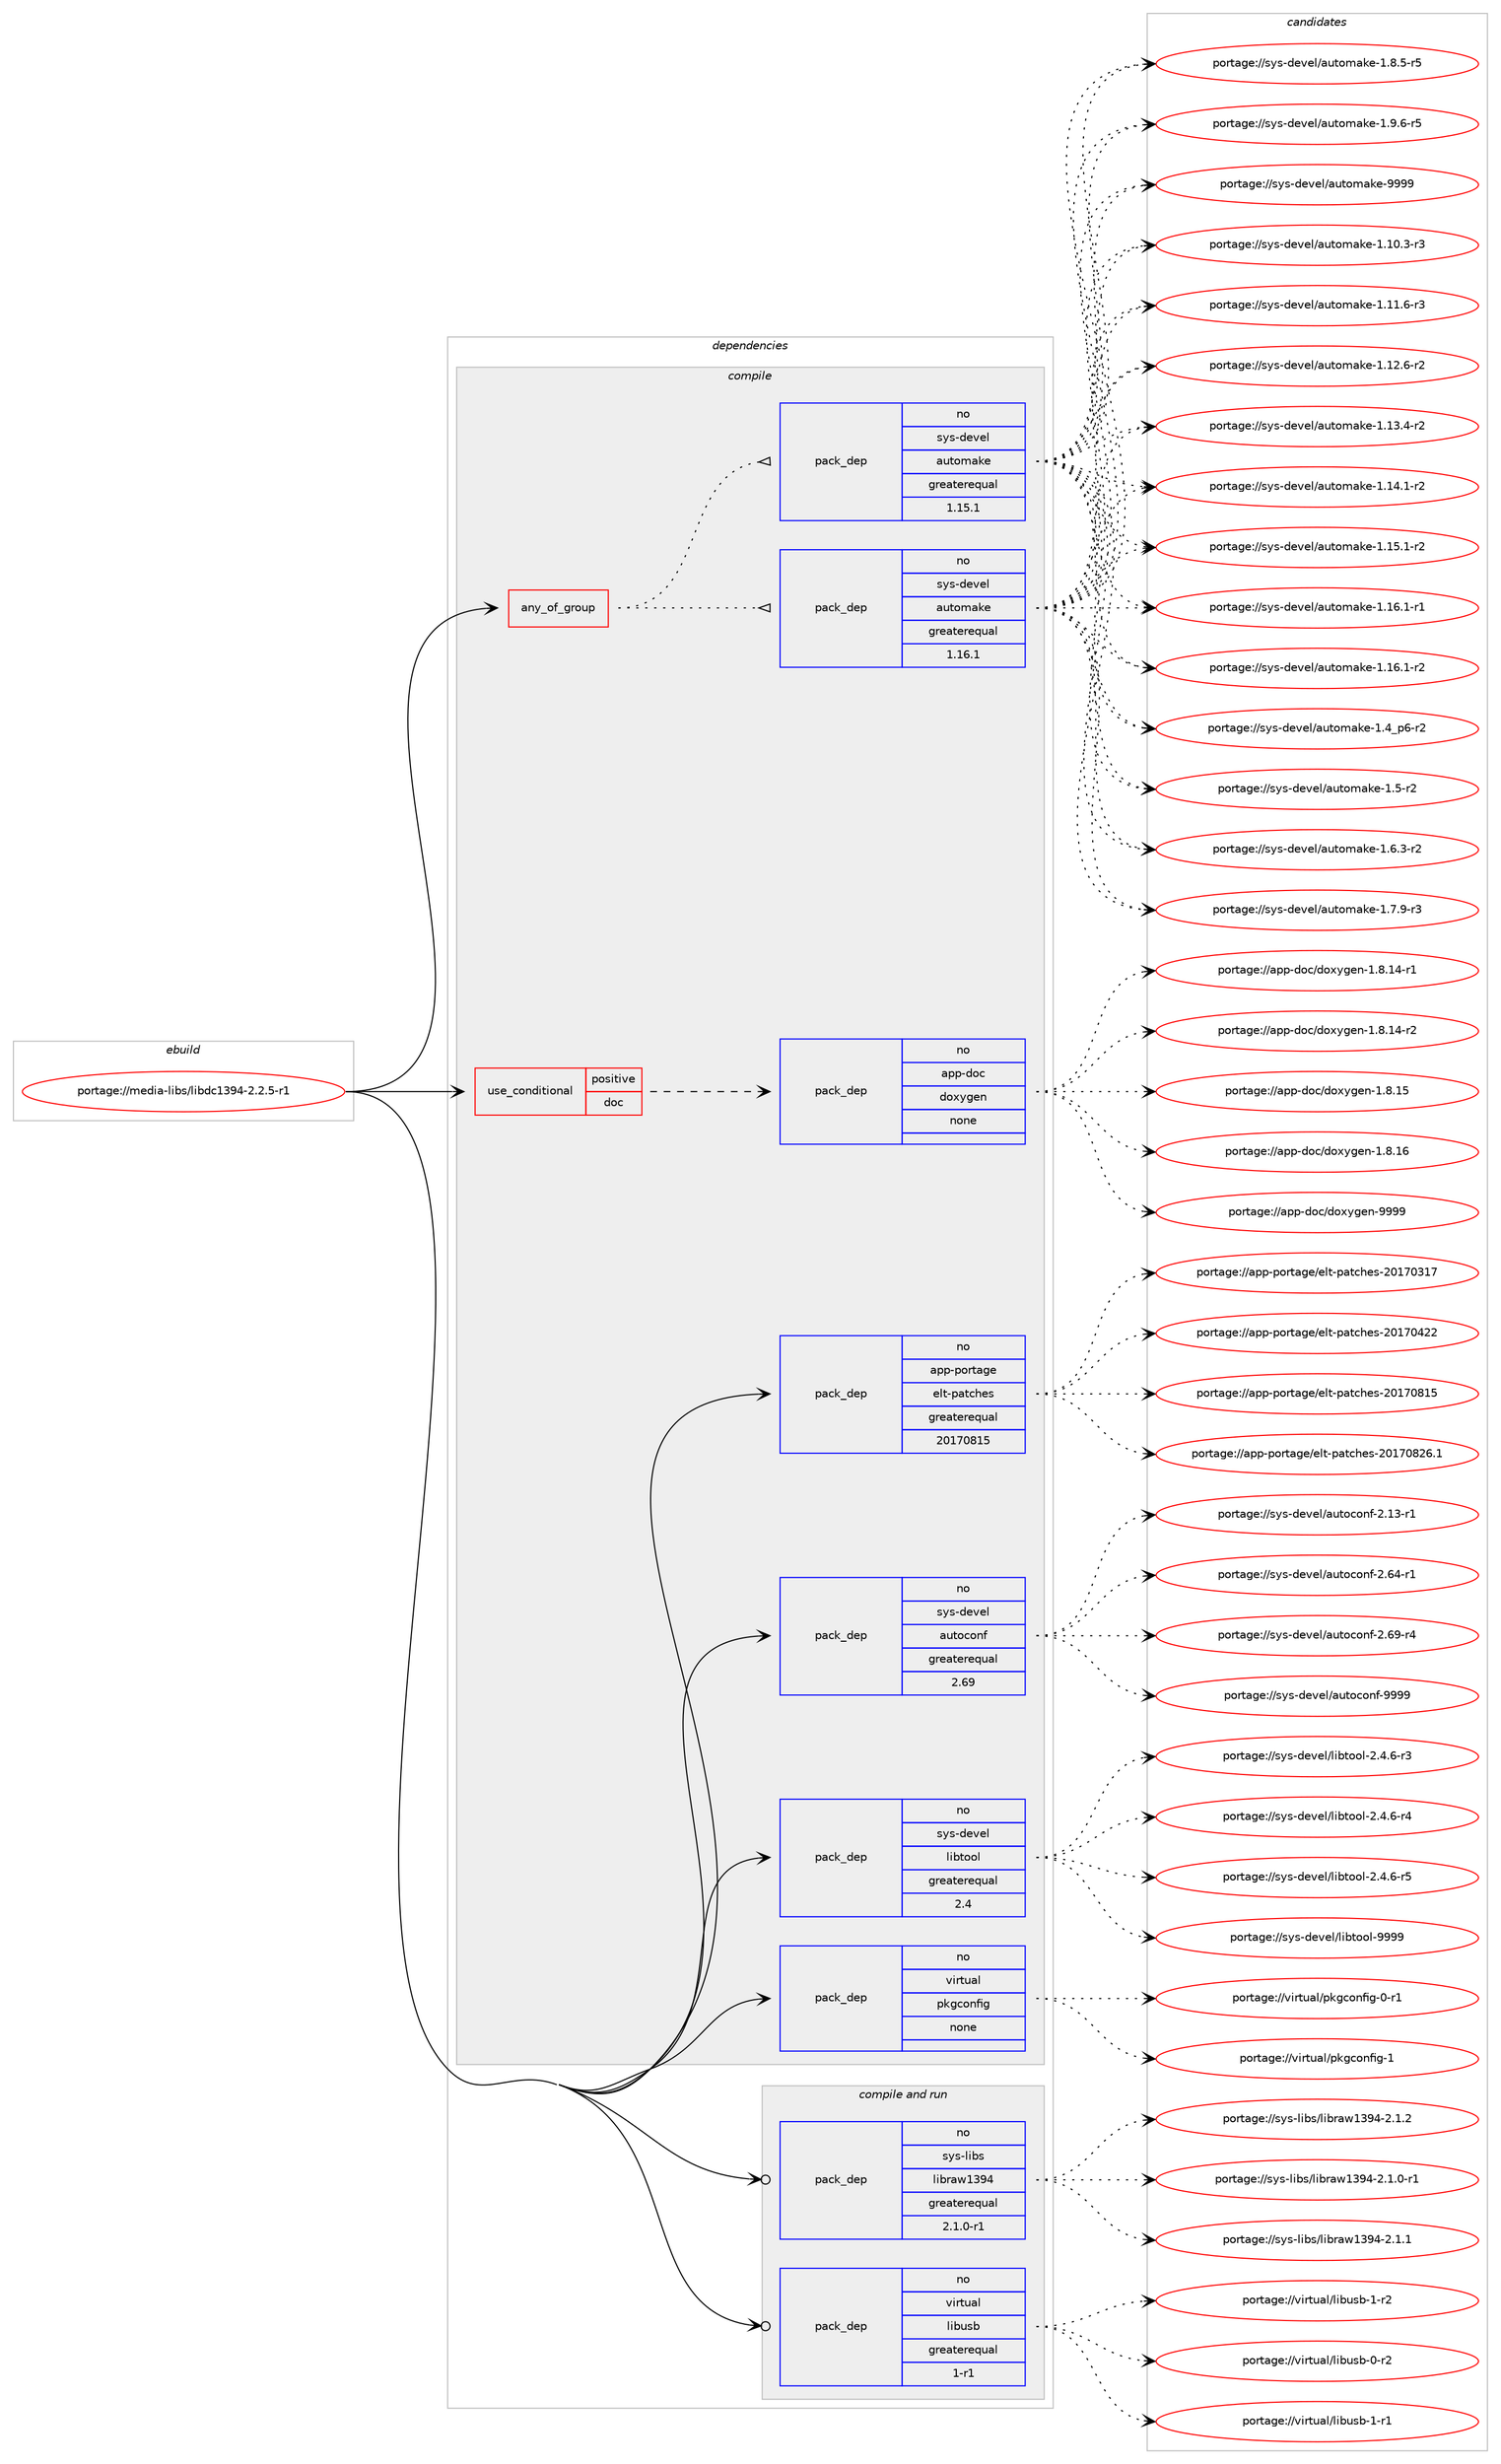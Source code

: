digraph prolog {

# *************
# Graph options
# *************

newrank=true;
concentrate=true;
compound=true;
graph [rankdir=LR,fontname=Helvetica,fontsize=10,ranksep=1.5];#, ranksep=2.5, nodesep=0.2];
edge  [arrowhead=vee];
node  [fontname=Helvetica,fontsize=10];

# **********
# The ebuild
# **********

subgraph cluster_leftcol {
color=gray;
rank=same;
label=<<i>ebuild</i>>;
id [label="portage://media-libs/libdc1394-2.2.5-r1", color=red, width=4, href="../media-libs/libdc1394-2.2.5-r1.svg"];
}

# ****************
# The dependencies
# ****************

subgraph cluster_midcol {
color=gray;
label=<<i>dependencies</i>>;
subgraph cluster_compile {
fillcolor="#eeeeee";
style=filled;
label=<<i>compile</i>>;
subgraph any5053 {
dependency320168 [label=<<TABLE BORDER="0" CELLBORDER="1" CELLSPACING="0" CELLPADDING="4"><TR><TD CELLPADDING="10">any_of_group</TD></TR></TABLE>>, shape=none, color=red];subgraph pack235050 {
dependency320169 [label=<<TABLE BORDER="0" CELLBORDER="1" CELLSPACING="0" CELLPADDING="4" WIDTH="220"><TR><TD ROWSPAN="6" CELLPADDING="30">pack_dep</TD></TR><TR><TD WIDTH="110">no</TD></TR><TR><TD>sys-devel</TD></TR><TR><TD>automake</TD></TR><TR><TD>greaterequal</TD></TR><TR><TD>1.16.1</TD></TR></TABLE>>, shape=none, color=blue];
}
dependency320168:e -> dependency320169:w [weight=20,style="dotted",arrowhead="oinv"];
subgraph pack235051 {
dependency320170 [label=<<TABLE BORDER="0" CELLBORDER="1" CELLSPACING="0" CELLPADDING="4" WIDTH="220"><TR><TD ROWSPAN="6" CELLPADDING="30">pack_dep</TD></TR><TR><TD WIDTH="110">no</TD></TR><TR><TD>sys-devel</TD></TR><TR><TD>automake</TD></TR><TR><TD>greaterequal</TD></TR><TR><TD>1.15.1</TD></TR></TABLE>>, shape=none, color=blue];
}
dependency320168:e -> dependency320170:w [weight=20,style="dotted",arrowhead="oinv"];
}
id:e -> dependency320168:w [weight=20,style="solid",arrowhead="vee"];
subgraph cond79937 {
dependency320171 [label=<<TABLE BORDER="0" CELLBORDER="1" CELLSPACING="0" CELLPADDING="4"><TR><TD ROWSPAN="3" CELLPADDING="10">use_conditional</TD></TR><TR><TD>positive</TD></TR><TR><TD>doc</TD></TR></TABLE>>, shape=none, color=red];
subgraph pack235052 {
dependency320172 [label=<<TABLE BORDER="0" CELLBORDER="1" CELLSPACING="0" CELLPADDING="4" WIDTH="220"><TR><TD ROWSPAN="6" CELLPADDING="30">pack_dep</TD></TR><TR><TD WIDTH="110">no</TD></TR><TR><TD>app-doc</TD></TR><TR><TD>doxygen</TD></TR><TR><TD>none</TD></TR><TR><TD></TD></TR></TABLE>>, shape=none, color=blue];
}
dependency320171:e -> dependency320172:w [weight=20,style="dashed",arrowhead="vee"];
}
id:e -> dependency320171:w [weight=20,style="solid",arrowhead="vee"];
subgraph pack235053 {
dependency320173 [label=<<TABLE BORDER="0" CELLBORDER="1" CELLSPACING="0" CELLPADDING="4" WIDTH="220"><TR><TD ROWSPAN="6" CELLPADDING="30">pack_dep</TD></TR><TR><TD WIDTH="110">no</TD></TR><TR><TD>app-portage</TD></TR><TR><TD>elt-patches</TD></TR><TR><TD>greaterequal</TD></TR><TR><TD>20170815</TD></TR></TABLE>>, shape=none, color=blue];
}
id:e -> dependency320173:w [weight=20,style="solid",arrowhead="vee"];
subgraph pack235054 {
dependency320174 [label=<<TABLE BORDER="0" CELLBORDER="1" CELLSPACING="0" CELLPADDING="4" WIDTH="220"><TR><TD ROWSPAN="6" CELLPADDING="30">pack_dep</TD></TR><TR><TD WIDTH="110">no</TD></TR><TR><TD>sys-devel</TD></TR><TR><TD>autoconf</TD></TR><TR><TD>greaterequal</TD></TR><TR><TD>2.69</TD></TR></TABLE>>, shape=none, color=blue];
}
id:e -> dependency320174:w [weight=20,style="solid",arrowhead="vee"];
subgraph pack235055 {
dependency320175 [label=<<TABLE BORDER="0" CELLBORDER="1" CELLSPACING="0" CELLPADDING="4" WIDTH="220"><TR><TD ROWSPAN="6" CELLPADDING="30">pack_dep</TD></TR><TR><TD WIDTH="110">no</TD></TR><TR><TD>sys-devel</TD></TR><TR><TD>libtool</TD></TR><TR><TD>greaterequal</TD></TR><TR><TD>2.4</TD></TR></TABLE>>, shape=none, color=blue];
}
id:e -> dependency320175:w [weight=20,style="solid",arrowhead="vee"];
subgraph pack235056 {
dependency320176 [label=<<TABLE BORDER="0" CELLBORDER="1" CELLSPACING="0" CELLPADDING="4" WIDTH="220"><TR><TD ROWSPAN="6" CELLPADDING="30">pack_dep</TD></TR><TR><TD WIDTH="110">no</TD></TR><TR><TD>virtual</TD></TR><TR><TD>pkgconfig</TD></TR><TR><TD>none</TD></TR><TR><TD></TD></TR></TABLE>>, shape=none, color=blue];
}
id:e -> dependency320176:w [weight=20,style="solid",arrowhead="vee"];
}
subgraph cluster_compileandrun {
fillcolor="#eeeeee";
style=filled;
label=<<i>compile and run</i>>;
subgraph pack235057 {
dependency320177 [label=<<TABLE BORDER="0" CELLBORDER="1" CELLSPACING="0" CELLPADDING="4" WIDTH="220"><TR><TD ROWSPAN="6" CELLPADDING="30">pack_dep</TD></TR><TR><TD WIDTH="110">no</TD></TR><TR><TD>sys-libs</TD></TR><TR><TD>libraw1394</TD></TR><TR><TD>greaterequal</TD></TR><TR><TD>2.1.0-r1</TD></TR></TABLE>>, shape=none, color=blue];
}
id:e -> dependency320177:w [weight=20,style="solid",arrowhead="odotvee"];
subgraph pack235058 {
dependency320178 [label=<<TABLE BORDER="0" CELLBORDER="1" CELLSPACING="0" CELLPADDING="4" WIDTH="220"><TR><TD ROWSPAN="6" CELLPADDING="30">pack_dep</TD></TR><TR><TD WIDTH="110">no</TD></TR><TR><TD>virtual</TD></TR><TR><TD>libusb</TD></TR><TR><TD>greaterequal</TD></TR><TR><TD>1-r1</TD></TR></TABLE>>, shape=none, color=blue];
}
id:e -> dependency320178:w [weight=20,style="solid",arrowhead="odotvee"];
}
subgraph cluster_run {
fillcolor="#eeeeee";
style=filled;
label=<<i>run</i>>;
}
}

# **************
# The candidates
# **************

subgraph cluster_choices {
rank=same;
color=gray;
label=<<i>candidates</i>>;

subgraph choice235050 {
color=black;
nodesep=1;
choiceportage11512111545100101118101108479711711611110997107101454946494846514511451 [label="portage://sys-devel/automake-1.10.3-r3", color=red, width=4,href="../sys-devel/automake-1.10.3-r3.svg"];
choiceportage11512111545100101118101108479711711611110997107101454946494946544511451 [label="portage://sys-devel/automake-1.11.6-r3", color=red, width=4,href="../sys-devel/automake-1.11.6-r3.svg"];
choiceportage11512111545100101118101108479711711611110997107101454946495046544511450 [label="portage://sys-devel/automake-1.12.6-r2", color=red, width=4,href="../sys-devel/automake-1.12.6-r2.svg"];
choiceportage11512111545100101118101108479711711611110997107101454946495146524511450 [label="portage://sys-devel/automake-1.13.4-r2", color=red, width=4,href="../sys-devel/automake-1.13.4-r2.svg"];
choiceportage11512111545100101118101108479711711611110997107101454946495246494511450 [label="portage://sys-devel/automake-1.14.1-r2", color=red, width=4,href="../sys-devel/automake-1.14.1-r2.svg"];
choiceportage11512111545100101118101108479711711611110997107101454946495346494511450 [label="portage://sys-devel/automake-1.15.1-r2", color=red, width=4,href="../sys-devel/automake-1.15.1-r2.svg"];
choiceportage11512111545100101118101108479711711611110997107101454946495446494511449 [label="portage://sys-devel/automake-1.16.1-r1", color=red, width=4,href="../sys-devel/automake-1.16.1-r1.svg"];
choiceportage11512111545100101118101108479711711611110997107101454946495446494511450 [label="portage://sys-devel/automake-1.16.1-r2", color=red, width=4,href="../sys-devel/automake-1.16.1-r2.svg"];
choiceportage115121115451001011181011084797117116111109971071014549465295112544511450 [label="portage://sys-devel/automake-1.4_p6-r2", color=red, width=4,href="../sys-devel/automake-1.4_p6-r2.svg"];
choiceportage11512111545100101118101108479711711611110997107101454946534511450 [label="portage://sys-devel/automake-1.5-r2", color=red, width=4,href="../sys-devel/automake-1.5-r2.svg"];
choiceportage115121115451001011181011084797117116111109971071014549465446514511450 [label="portage://sys-devel/automake-1.6.3-r2", color=red, width=4,href="../sys-devel/automake-1.6.3-r2.svg"];
choiceportage115121115451001011181011084797117116111109971071014549465546574511451 [label="portage://sys-devel/automake-1.7.9-r3", color=red, width=4,href="../sys-devel/automake-1.7.9-r3.svg"];
choiceportage115121115451001011181011084797117116111109971071014549465646534511453 [label="portage://sys-devel/automake-1.8.5-r5", color=red, width=4,href="../sys-devel/automake-1.8.5-r5.svg"];
choiceportage115121115451001011181011084797117116111109971071014549465746544511453 [label="portage://sys-devel/automake-1.9.6-r5", color=red, width=4,href="../sys-devel/automake-1.9.6-r5.svg"];
choiceportage115121115451001011181011084797117116111109971071014557575757 [label="portage://sys-devel/automake-9999", color=red, width=4,href="../sys-devel/automake-9999.svg"];
dependency320169:e -> choiceportage11512111545100101118101108479711711611110997107101454946494846514511451:w [style=dotted,weight="100"];
dependency320169:e -> choiceportage11512111545100101118101108479711711611110997107101454946494946544511451:w [style=dotted,weight="100"];
dependency320169:e -> choiceportage11512111545100101118101108479711711611110997107101454946495046544511450:w [style=dotted,weight="100"];
dependency320169:e -> choiceportage11512111545100101118101108479711711611110997107101454946495146524511450:w [style=dotted,weight="100"];
dependency320169:e -> choiceportage11512111545100101118101108479711711611110997107101454946495246494511450:w [style=dotted,weight="100"];
dependency320169:e -> choiceportage11512111545100101118101108479711711611110997107101454946495346494511450:w [style=dotted,weight="100"];
dependency320169:e -> choiceportage11512111545100101118101108479711711611110997107101454946495446494511449:w [style=dotted,weight="100"];
dependency320169:e -> choiceportage11512111545100101118101108479711711611110997107101454946495446494511450:w [style=dotted,weight="100"];
dependency320169:e -> choiceportage115121115451001011181011084797117116111109971071014549465295112544511450:w [style=dotted,weight="100"];
dependency320169:e -> choiceportage11512111545100101118101108479711711611110997107101454946534511450:w [style=dotted,weight="100"];
dependency320169:e -> choiceportage115121115451001011181011084797117116111109971071014549465446514511450:w [style=dotted,weight="100"];
dependency320169:e -> choiceportage115121115451001011181011084797117116111109971071014549465546574511451:w [style=dotted,weight="100"];
dependency320169:e -> choiceportage115121115451001011181011084797117116111109971071014549465646534511453:w [style=dotted,weight="100"];
dependency320169:e -> choiceportage115121115451001011181011084797117116111109971071014549465746544511453:w [style=dotted,weight="100"];
dependency320169:e -> choiceportage115121115451001011181011084797117116111109971071014557575757:w [style=dotted,weight="100"];
}
subgraph choice235051 {
color=black;
nodesep=1;
choiceportage11512111545100101118101108479711711611110997107101454946494846514511451 [label="portage://sys-devel/automake-1.10.3-r3", color=red, width=4,href="../sys-devel/automake-1.10.3-r3.svg"];
choiceportage11512111545100101118101108479711711611110997107101454946494946544511451 [label="portage://sys-devel/automake-1.11.6-r3", color=red, width=4,href="../sys-devel/automake-1.11.6-r3.svg"];
choiceportage11512111545100101118101108479711711611110997107101454946495046544511450 [label="portage://sys-devel/automake-1.12.6-r2", color=red, width=4,href="../sys-devel/automake-1.12.6-r2.svg"];
choiceportage11512111545100101118101108479711711611110997107101454946495146524511450 [label="portage://sys-devel/automake-1.13.4-r2", color=red, width=4,href="../sys-devel/automake-1.13.4-r2.svg"];
choiceportage11512111545100101118101108479711711611110997107101454946495246494511450 [label="portage://sys-devel/automake-1.14.1-r2", color=red, width=4,href="../sys-devel/automake-1.14.1-r2.svg"];
choiceportage11512111545100101118101108479711711611110997107101454946495346494511450 [label="portage://sys-devel/automake-1.15.1-r2", color=red, width=4,href="../sys-devel/automake-1.15.1-r2.svg"];
choiceportage11512111545100101118101108479711711611110997107101454946495446494511449 [label="portage://sys-devel/automake-1.16.1-r1", color=red, width=4,href="../sys-devel/automake-1.16.1-r1.svg"];
choiceportage11512111545100101118101108479711711611110997107101454946495446494511450 [label="portage://sys-devel/automake-1.16.1-r2", color=red, width=4,href="../sys-devel/automake-1.16.1-r2.svg"];
choiceportage115121115451001011181011084797117116111109971071014549465295112544511450 [label="portage://sys-devel/automake-1.4_p6-r2", color=red, width=4,href="../sys-devel/automake-1.4_p6-r2.svg"];
choiceportage11512111545100101118101108479711711611110997107101454946534511450 [label="portage://sys-devel/automake-1.5-r2", color=red, width=4,href="../sys-devel/automake-1.5-r2.svg"];
choiceportage115121115451001011181011084797117116111109971071014549465446514511450 [label="portage://sys-devel/automake-1.6.3-r2", color=red, width=4,href="../sys-devel/automake-1.6.3-r2.svg"];
choiceportage115121115451001011181011084797117116111109971071014549465546574511451 [label="portage://sys-devel/automake-1.7.9-r3", color=red, width=4,href="../sys-devel/automake-1.7.9-r3.svg"];
choiceportage115121115451001011181011084797117116111109971071014549465646534511453 [label="portage://sys-devel/automake-1.8.5-r5", color=red, width=4,href="../sys-devel/automake-1.8.5-r5.svg"];
choiceportage115121115451001011181011084797117116111109971071014549465746544511453 [label="portage://sys-devel/automake-1.9.6-r5", color=red, width=4,href="../sys-devel/automake-1.9.6-r5.svg"];
choiceportage115121115451001011181011084797117116111109971071014557575757 [label="portage://sys-devel/automake-9999", color=red, width=4,href="../sys-devel/automake-9999.svg"];
dependency320170:e -> choiceportage11512111545100101118101108479711711611110997107101454946494846514511451:w [style=dotted,weight="100"];
dependency320170:e -> choiceportage11512111545100101118101108479711711611110997107101454946494946544511451:w [style=dotted,weight="100"];
dependency320170:e -> choiceportage11512111545100101118101108479711711611110997107101454946495046544511450:w [style=dotted,weight="100"];
dependency320170:e -> choiceportage11512111545100101118101108479711711611110997107101454946495146524511450:w [style=dotted,weight="100"];
dependency320170:e -> choiceportage11512111545100101118101108479711711611110997107101454946495246494511450:w [style=dotted,weight="100"];
dependency320170:e -> choiceportage11512111545100101118101108479711711611110997107101454946495346494511450:w [style=dotted,weight="100"];
dependency320170:e -> choiceportage11512111545100101118101108479711711611110997107101454946495446494511449:w [style=dotted,weight="100"];
dependency320170:e -> choiceportage11512111545100101118101108479711711611110997107101454946495446494511450:w [style=dotted,weight="100"];
dependency320170:e -> choiceportage115121115451001011181011084797117116111109971071014549465295112544511450:w [style=dotted,weight="100"];
dependency320170:e -> choiceportage11512111545100101118101108479711711611110997107101454946534511450:w [style=dotted,weight="100"];
dependency320170:e -> choiceportage115121115451001011181011084797117116111109971071014549465446514511450:w [style=dotted,weight="100"];
dependency320170:e -> choiceportage115121115451001011181011084797117116111109971071014549465546574511451:w [style=dotted,weight="100"];
dependency320170:e -> choiceportage115121115451001011181011084797117116111109971071014549465646534511453:w [style=dotted,weight="100"];
dependency320170:e -> choiceportage115121115451001011181011084797117116111109971071014549465746544511453:w [style=dotted,weight="100"];
dependency320170:e -> choiceportage115121115451001011181011084797117116111109971071014557575757:w [style=dotted,weight="100"];
}
subgraph choice235052 {
color=black;
nodesep=1;
choiceportage97112112451001119947100111120121103101110454946564649524511449 [label="portage://app-doc/doxygen-1.8.14-r1", color=red, width=4,href="../app-doc/doxygen-1.8.14-r1.svg"];
choiceportage97112112451001119947100111120121103101110454946564649524511450 [label="portage://app-doc/doxygen-1.8.14-r2", color=red, width=4,href="../app-doc/doxygen-1.8.14-r2.svg"];
choiceportage9711211245100111994710011112012110310111045494656464953 [label="portage://app-doc/doxygen-1.8.15", color=red, width=4,href="../app-doc/doxygen-1.8.15.svg"];
choiceportage9711211245100111994710011112012110310111045494656464954 [label="portage://app-doc/doxygen-1.8.16", color=red, width=4,href="../app-doc/doxygen-1.8.16.svg"];
choiceportage971121124510011199471001111201211031011104557575757 [label="portage://app-doc/doxygen-9999", color=red, width=4,href="../app-doc/doxygen-9999.svg"];
dependency320172:e -> choiceportage97112112451001119947100111120121103101110454946564649524511449:w [style=dotted,weight="100"];
dependency320172:e -> choiceportage97112112451001119947100111120121103101110454946564649524511450:w [style=dotted,weight="100"];
dependency320172:e -> choiceportage9711211245100111994710011112012110310111045494656464953:w [style=dotted,weight="100"];
dependency320172:e -> choiceportage9711211245100111994710011112012110310111045494656464954:w [style=dotted,weight="100"];
dependency320172:e -> choiceportage971121124510011199471001111201211031011104557575757:w [style=dotted,weight="100"];
}
subgraph choice235053 {
color=black;
nodesep=1;
choiceportage97112112451121111141169710310147101108116451129711699104101115455048495548514955 [label="portage://app-portage/elt-patches-20170317", color=red, width=4,href="../app-portage/elt-patches-20170317.svg"];
choiceportage97112112451121111141169710310147101108116451129711699104101115455048495548525050 [label="portage://app-portage/elt-patches-20170422", color=red, width=4,href="../app-portage/elt-patches-20170422.svg"];
choiceportage97112112451121111141169710310147101108116451129711699104101115455048495548564953 [label="portage://app-portage/elt-patches-20170815", color=red, width=4,href="../app-portage/elt-patches-20170815.svg"];
choiceportage971121124511211111411697103101471011081164511297116991041011154550484955485650544649 [label="portage://app-portage/elt-patches-20170826.1", color=red, width=4,href="../app-portage/elt-patches-20170826.1.svg"];
dependency320173:e -> choiceportage97112112451121111141169710310147101108116451129711699104101115455048495548514955:w [style=dotted,weight="100"];
dependency320173:e -> choiceportage97112112451121111141169710310147101108116451129711699104101115455048495548525050:w [style=dotted,weight="100"];
dependency320173:e -> choiceportage97112112451121111141169710310147101108116451129711699104101115455048495548564953:w [style=dotted,weight="100"];
dependency320173:e -> choiceportage971121124511211111411697103101471011081164511297116991041011154550484955485650544649:w [style=dotted,weight="100"];
}
subgraph choice235054 {
color=black;
nodesep=1;
choiceportage1151211154510010111810110847971171161119911111010245504649514511449 [label="portage://sys-devel/autoconf-2.13-r1", color=red, width=4,href="../sys-devel/autoconf-2.13-r1.svg"];
choiceportage1151211154510010111810110847971171161119911111010245504654524511449 [label="portage://sys-devel/autoconf-2.64-r1", color=red, width=4,href="../sys-devel/autoconf-2.64-r1.svg"];
choiceportage1151211154510010111810110847971171161119911111010245504654574511452 [label="portage://sys-devel/autoconf-2.69-r4", color=red, width=4,href="../sys-devel/autoconf-2.69-r4.svg"];
choiceportage115121115451001011181011084797117116111991111101024557575757 [label="portage://sys-devel/autoconf-9999", color=red, width=4,href="../sys-devel/autoconf-9999.svg"];
dependency320174:e -> choiceportage1151211154510010111810110847971171161119911111010245504649514511449:w [style=dotted,weight="100"];
dependency320174:e -> choiceportage1151211154510010111810110847971171161119911111010245504654524511449:w [style=dotted,weight="100"];
dependency320174:e -> choiceportage1151211154510010111810110847971171161119911111010245504654574511452:w [style=dotted,weight="100"];
dependency320174:e -> choiceportage115121115451001011181011084797117116111991111101024557575757:w [style=dotted,weight="100"];
}
subgraph choice235055 {
color=black;
nodesep=1;
choiceportage1151211154510010111810110847108105981161111111084550465246544511451 [label="portage://sys-devel/libtool-2.4.6-r3", color=red, width=4,href="../sys-devel/libtool-2.4.6-r3.svg"];
choiceportage1151211154510010111810110847108105981161111111084550465246544511452 [label="portage://sys-devel/libtool-2.4.6-r4", color=red, width=4,href="../sys-devel/libtool-2.4.6-r4.svg"];
choiceportage1151211154510010111810110847108105981161111111084550465246544511453 [label="portage://sys-devel/libtool-2.4.6-r5", color=red, width=4,href="../sys-devel/libtool-2.4.6-r5.svg"];
choiceportage1151211154510010111810110847108105981161111111084557575757 [label="portage://sys-devel/libtool-9999", color=red, width=4,href="../sys-devel/libtool-9999.svg"];
dependency320175:e -> choiceportage1151211154510010111810110847108105981161111111084550465246544511451:w [style=dotted,weight="100"];
dependency320175:e -> choiceportage1151211154510010111810110847108105981161111111084550465246544511452:w [style=dotted,weight="100"];
dependency320175:e -> choiceportage1151211154510010111810110847108105981161111111084550465246544511453:w [style=dotted,weight="100"];
dependency320175:e -> choiceportage1151211154510010111810110847108105981161111111084557575757:w [style=dotted,weight="100"];
}
subgraph choice235056 {
color=black;
nodesep=1;
choiceportage11810511411611797108471121071039911111010210510345484511449 [label="portage://virtual/pkgconfig-0-r1", color=red, width=4,href="../virtual/pkgconfig-0-r1.svg"];
choiceportage1181051141161179710847112107103991111101021051034549 [label="portage://virtual/pkgconfig-1", color=red, width=4,href="../virtual/pkgconfig-1.svg"];
dependency320176:e -> choiceportage11810511411611797108471121071039911111010210510345484511449:w [style=dotted,weight="100"];
dependency320176:e -> choiceportage1181051141161179710847112107103991111101021051034549:w [style=dotted,weight="100"];
}
subgraph choice235057 {
color=black;
nodesep=1;
choiceportage1151211154510810598115471081059811497119495157524550464946484511449 [label="portage://sys-libs/libraw1394-2.1.0-r1", color=red, width=4,href="../sys-libs/libraw1394-2.1.0-r1.svg"];
choiceportage115121115451081059811547108105981149711949515752455046494649 [label="portage://sys-libs/libraw1394-2.1.1", color=red, width=4,href="../sys-libs/libraw1394-2.1.1.svg"];
choiceportage115121115451081059811547108105981149711949515752455046494650 [label="portage://sys-libs/libraw1394-2.1.2", color=red, width=4,href="../sys-libs/libraw1394-2.1.2.svg"];
dependency320177:e -> choiceportage1151211154510810598115471081059811497119495157524550464946484511449:w [style=dotted,weight="100"];
dependency320177:e -> choiceportage115121115451081059811547108105981149711949515752455046494649:w [style=dotted,weight="100"];
dependency320177:e -> choiceportage115121115451081059811547108105981149711949515752455046494650:w [style=dotted,weight="100"];
}
subgraph choice235058 {
color=black;
nodesep=1;
choiceportage1181051141161179710847108105981171159845484511450 [label="portage://virtual/libusb-0-r2", color=red, width=4,href="../virtual/libusb-0-r2.svg"];
choiceportage1181051141161179710847108105981171159845494511449 [label="portage://virtual/libusb-1-r1", color=red, width=4,href="../virtual/libusb-1-r1.svg"];
choiceportage1181051141161179710847108105981171159845494511450 [label="portage://virtual/libusb-1-r2", color=red, width=4,href="../virtual/libusb-1-r2.svg"];
dependency320178:e -> choiceportage1181051141161179710847108105981171159845484511450:w [style=dotted,weight="100"];
dependency320178:e -> choiceportage1181051141161179710847108105981171159845494511449:w [style=dotted,weight="100"];
dependency320178:e -> choiceportage1181051141161179710847108105981171159845494511450:w [style=dotted,weight="100"];
}
}

}
